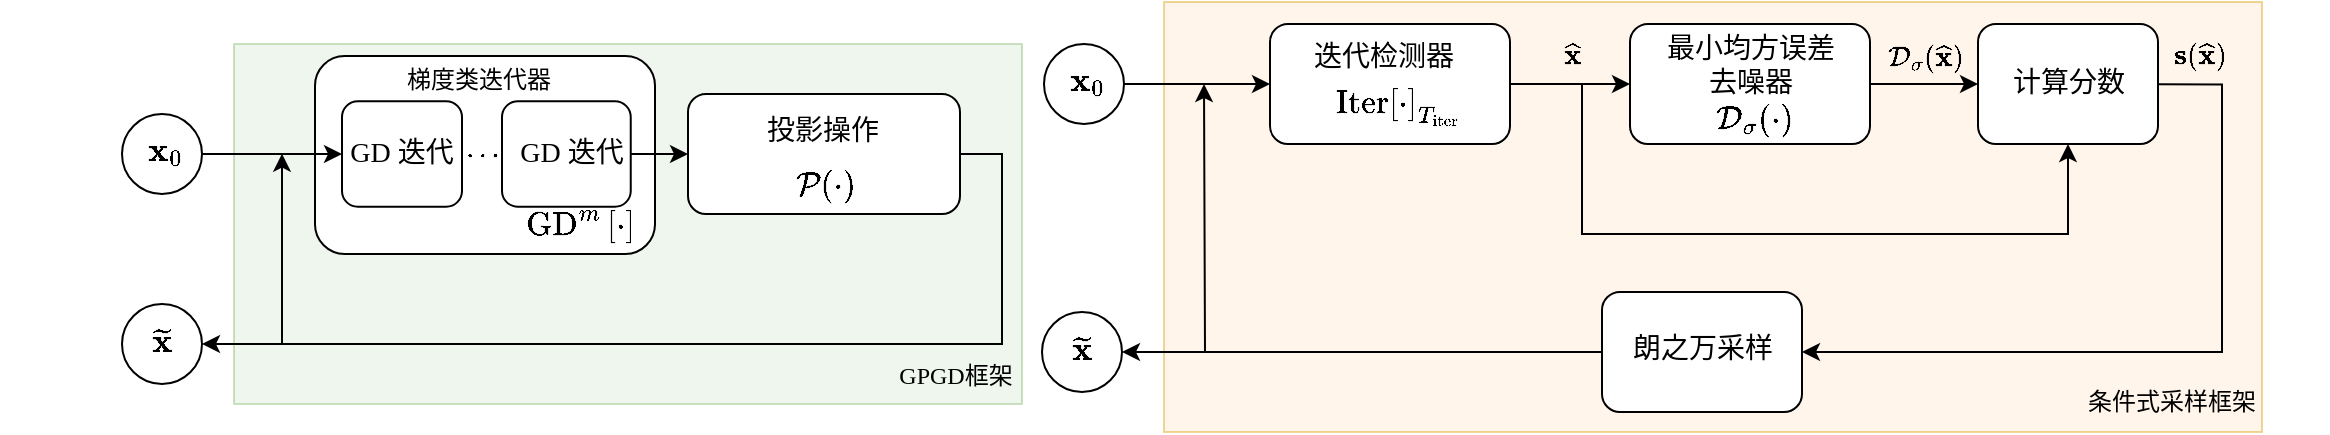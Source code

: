 <mxfile version="23.1.6" type="github">
  <diagram name="Page-1" id="dU-dnFTunSyXHDUeYEFi">
    <mxGraphModel dx="820" dy="556" grid="1" gridSize="10" guides="1" tooltips="1" connect="1" arrows="1" fold="1" page="1" pageScale="1" pageWidth="850" pageHeight="1100" math="1" shadow="0">
      <root>
        <mxCell id="0" />
        <mxCell id="1" parent="0" />
        <mxCell id="YuqXfMFWX_keywvnFie5-82" value="" style="verticalLabelPosition=bottom;verticalAlign=top;html=1;shape=mxgraph.basic.rect;fillColor2=none;strokeWidth=1;size=0;indent=5;fillColor=#ffe6cc;strokeColor=#d79b00;shadow=0;movable=1;resizable=1;rotatable=1;deletable=1;editable=1;locked=0;connectable=1;opacity=40;" parent="1" vertex="1">
          <mxGeometry x="591" y="115" width="549" height="215" as="geometry" />
        </mxCell>
        <mxCell id="YuqXfMFWX_keywvnFie5-27" value="" style="group" parent="1" vertex="1" connectable="0">
          <mxGeometry x="824" y="121" width="120" height="65" as="geometry" />
        </mxCell>
        <mxCell id="YuqXfMFWX_keywvnFie5-29" value="" style="rounded=1;whiteSpace=wrap;html=1;" parent="YuqXfMFWX_keywvnFie5-27" vertex="1">
          <mxGeometry y="5" width="120" height="60" as="geometry" />
        </mxCell>
        <mxCell id="YuqXfMFWX_keywvnFie5-30" value="&lt;font face=&quot;Times New Roman&quot;&gt;&lt;span style=&quot;font-size: 14px;&quot;&gt;最小均方误差去噪器&lt;/span&gt;&lt;/font&gt;" style="text;html=1;align=center;verticalAlign=middle;whiteSpace=wrap;rounded=0;" parent="YuqXfMFWX_keywvnFie5-27" vertex="1">
          <mxGeometry x="13.5" y="1" width="92.5" height="50" as="geometry" />
        </mxCell>
        <mxCell id="YuqXfMFWX_keywvnFie5-31" value="&lt;font style=&quot;font-size: 14px;&quot;&gt;$$\mathcal{D}_{\sigma}(\cdot)$$&lt;/font&gt;" style="text;html=1;align=center;verticalAlign=middle;whiteSpace=wrap;rounded=0;" parent="YuqXfMFWX_keywvnFie5-27" vertex="1">
          <mxGeometry x="32" y="38" width="60" height="30" as="geometry" />
        </mxCell>
        <mxCell id="YuqXfMFWX_keywvnFie5-32" value="" style="group" parent="1" vertex="1" connectable="0">
          <mxGeometry x="644" y="123" width="130" height="66" as="geometry" />
        </mxCell>
        <mxCell id="YuqXfMFWX_keywvnFie5-33" value="" style="rounded=1;whiteSpace=wrap;html=1;" parent="YuqXfMFWX_keywvnFie5-32" vertex="1">
          <mxGeometry y="3" width="120" height="60" as="geometry" />
        </mxCell>
        <mxCell id="YuqXfMFWX_keywvnFie5-34" value="&lt;font face=&quot;Times New Roman&quot;&gt;&lt;span style=&quot;font-size: 14px;&quot;&gt;迭代检测器&lt;/span&gt;&lt;/font&gt;" style="text;html=1;align=center;verticalAlign=middle;whiteSpace=wrap;rounded=0;" parent="YuqXfMFWX_keywvnFie5-32" vertex="1">
          <mxGeometry y="-5" width="114" height="50" as="geometry" />
        </mxCell>
        <mxCell id="YuqXfMFWX_keywvnFie5-35" value="&lt;font style=&quot;font-size: 14px;&quot;&gt;$$\mathrm{Iter}\left[ \cdot \right]_{T_\mathrm{iter}}$$&lt;/font&gt;" style="text;html=1;align=center;verticalAlign=middle;whiteSpace=wrap;rounded=0;" parent="YuqXfMFWX_keywvnFie5-32" vertex="1">
          <mxGeometry x="34" y="29" width="60" height="30" as="geometry" />
        </mxCell>
        <mxCell id="YuqXfMFWX_keywvnFie5-36" style="edgeStyle=orthogonalEdgeStyle;rounded=0;orthogonalLoop=1;jettySize=auto;html=1;exitX=1;exitY=0.5;exitDx=0;exitDy=0;entryX=0;entryY=0.5;entryDx=0;entryDy=0;" parent="1" source="YuqXfMFWX_keywvnFie5-33" target="YuqXfMFWX_keywvnFie5-29" edge="1">
          <mxGeometry relative="1" as="geometry" />
        </mxCell>
        <mxCell id="YuqXfMFWX_keywvnFie5-37" value="" style="group" parent="1" vertex="1" connectable="0">
          <mxGeometry x="521" y="136" width="60" height="40" as="geometry" />
        </mxCell>
        <mxCell id="YuqXfMFWX_keywvnFie5-38" value="" style="ellipse;whiteSpace=wrap;html=1;aspect=fixed;" parent="YuqXfMFWX_keywvnFie5-37" vertex="1">
          <mxGeometry x="10" width="40" height="40" as="geometry" />
        </mxCell>
        <mxCell id="YuqXfMFWX_keywvnFie5-39" value="&lt;font style=&quot;font-size: 14px;&quot;&gt;$$\mathbf{x}_0$$&lt;/font&gt;" style="text;html=1;align=center;verticalAlign=middle;whiteSpace=wrap;rounded=0;" parent="YuqXfMFWX_keywvnFie5-37" vertex="1">
          <mxGeometry x="2" y="3" width="60" height="30" as="geometry" />
        </mxCell>
        <mxCell id="YuqXfMFWX_keywvnFie5-40" style="edgeStyle=orthogonalEdgeStyle;rounded=0;orthogonalLoop=1;jettySize=auto;html=1;exitX=1;exitY=0.5;exitDx=0;exitDy=0;entryX=0;entryY=0.5;entryDx=0;entryDy=0;" parent="1" source="YuqXfMFWX_keywvnFie5-38" target="YuqXfMFWX_keywvnFie5-33" edge="1">
          <mxGeometry relative="1" as="geometry" />
        </mxCell>
        <mxCell id="YuqXfMFWX_keywvnFie5-41" value="" style="group" parent="1" vertex="1" connectable="0">
          <mxGeometry x="520" y="269" width="60" height="40" as="geometry" />
        </mxCell>
        <mxCell id="YuqXfMFWX_keywvnFie5-42" style="edgeStyle=orthogonalEdgeStyle;rounded=0;orthogonalLoop=1;jettySize=auto;html=1;exitX=1;exitY=0.5;exitDx=0;exitDy=0;endArrow=none;endFill=0;startArrow=classic;startFill=1;" parent="YuqXfMFWX_keywvnFie5-41" source="YuqXfMFWX_keywvnFie5-43" edge="1">
          <mxGeometry relative="1" as="geometry">
            <mxPoint x="110" y="21" as="targetPoint" />
          </mxGeometry>
        </mxCell>
        <mxCell id="YuqXfMFWX_keywvnFie5-43" value="" style="ellipse;whiteSpace=wrap;html=1;aspect=fixed;" parent="YuqXfMFWX_keywvnFie5-41" vertex="1">
          <mxGeometry x="10" y="1" width="40" height="40" as="geometry" />
        </mxCell>
        <mxCell id="YuqXfMFWX_keywvnFie5-44" value="&lt;font style=&quot;font-size: 14px;&quot;&gt;$$\widetilde{\mathbf{x}}$$&lt;/font&gt;" style="text;html=1;align=center;verticalAlign=middle;whiteSpace=wrap;rounded=0;" parent="YuqXfMFWX_keywvnFie5-41" vertex="1">
          <mxGeometry y="5" width="60" height="30" as="geometry" />
        </mxCell>
        <mxCell id="YuqXfMFWX_keywvnFie5-45" value="" style="group" parent="1" vertex="1" connectable="0">
          <mxGeometry x="998" y="121" width="150" height="65" as="geometry" />
        </mxCell>
        <mxCell id="YuqXfMFWX_keywvnFie5-47" value="" style="rounded=1;whiteSpace=wrap;html=1;" parent="YuqXfMFWX_keywvnFie5-45" vertex="1">
          <mxGeometry y="5" width="90" height="60" as="geometry" />
        </mxCell>
        <mxCell id="YuqXfMFWX_keywvnFie5-54" style="edgeStyle=orthogonalEdgeStyle;rounded=0;orthogonalLoop=1;jettySize=auto;html=1;exitX=0.5;exitY=1;exitDx=0;exitDy=0;startArrow=classic;startFill=1;endArrow=none;endFill=0;" parent="YuqXfMFWX_keywvnFie5-45" source="YuqXfMFWX_keywvnFie5-47" edge="1">
          <mxGeometry relative="1" as="geometry">
            <mxPoint x="-198" y="39" as="targetPoint" />
            <mxPoint x="50" y="90" as="sourcePoint" />
            <Array as="points">
              <mxPoint x="45" y="110" />
              <mxPoint x="-198" y="110" />
              <mxPoint x="-198" y="35" />
            </Array>
          </mxGeometry>
        </mxCell>
        <mxCell id="YuqXfMFWX_keywvnFie5-48" value="&lt;font face=&quot;Times New Roman&quot;&gt;&lt;span style=&quot;font-size: 14px;&quot;&gt;计算分数&lt;/span&gt;&lt;/font&gt;" style="text;html=1;align=center;verticalAlign=middle;whiteSpace=wrap;rounded=0;" parent="YuqXfMFWX_keywvnFie5-45" vertex="1">
          <mxGeometry x="8.75" y="10" width="72.5" height="50" as="geometry" />
        </mxCell>
        <mxCell id="YuqXfMFWX_keywvnFie5-51" style="edgeStyle=orthogonalEdgeStyle;rounded=0;orthogonalLoop=1;jettySize=auto;html=1;exitX=1;exitY=0.5;exitDx=0;exitDy=0;entryX=0;entryY=0.5;entryDx=0;entryDy=0;" parent="1" source="YuqXfMFWX_keywvnFie5-29" target="YuqXfMFWX_keywvnFie5-47" edge="1">
          <mxGeometry relative="1" as="geometry" />
        </mxCell>
        <mxCell id="YuqXfMFWX_keywvnFie5-56" value="$$\widehat{\mathbf{x}}$$" style="text;html=1;align=center;verticalAlign=middle;whiteSpace=wrap;rounded=0;" parent="1" vertex="1">
          <mxGeometry x="765" y="126" width="60" height="30" as="geometry" />
        </mxCell>
        <mxCell id="YuqXfMFWX_keywvnFie5-57" value="$$\mathcal{D}_{\sigma}(\widehat{\mathbf{x}})$$" style="text;html=1;align=center;verticalAlign=middle;whiteSpace=wrap;rounded=0;" parent="1" vertex="1">
          <mxGeometry x="942" y="127" width="60" height="30" as="geometry" />
        </mxCell>
        <mxCell id="YuqXfMFWX_keywvnFie5-62" style="edgeStyle=orthogonalEdgeStyle;rounded=0;orthogonalLoop=1;jettySize=auto;html=1;exitX=0;exitY=0.5;exitDx=0;exitDy=0;" parent="1" source="YuqXfMFWX_keywvnFie5-59" edge="1">
          <mxGeometry relative="1" as="geometry">
            <mxPoint x="611" y="156" as="targetPoint" />
            <mxPoint x="810" y="295" as="sourcePoint" />
          </mxGeometry>
        </mxCell>
        <mxCell id="YuqXfMFWX_keywvnFie5-59" value="" style="rounded=1;whiteSpace=wrap;html=1;" parent="1" vertex="1">
          <mxGeometry x="810" y="260" width="100" height="60" as="geometry" />
        </mxCell>
        <mxCell id="YuqXfMFWX_keywvnFie5-61" value="&lt;font face=&quot;Times New Roman&quot;&gt;&lt;span style=&quot;font-size: 14px;&quot;&gt;朗之万采样&lt;/span&gt;&lt;/font&gt;" style="text;html=1;align=center;verticalAlign=middle;whiteSpace=wrap;rounded=0;" parent="1" vertex="1">
          <mxGeometry x="823.75" y="264" width="72.5" height="50" as="geometry" />
        </mxCell>
        <mxCell id="YuqXfMFWX_keywvnFie5-55" style="edgeStyle=orthogonalEdgeStyle;rounded=0;orthogonalLoop=1;jettySize=auto;html=1;exitX=0.152;exitY=1.006;exitDx=0;exitDy=0;entryX=1;entryY=0.5;entryDx=0;entryDy=0;exitPerimeter=0;" parent="1" source="YuqXfMFWX_keywvnFie5-58" target="YuqXfMFWX_keywvnFie5-59" edge="1">
          <mxGeometry relative="1" as="geometry">
            <mxPoint x="911" y="287" as="targetPoint" />
            <mxPoint x="1150" y="153" as="sourcePoint" />
            <Array as="points">
              <mxPoint x="1120" y="156" />
              <mxPoint x="1120" y="290" />
            </Array>
          </mxGeometry>
        </mxCell>
        <mxCell id="YuqXfMFWX_keywvnFie5-64" value="条件式采样框架" style="text;html=1;align=center;verticalAlign=middle;whiteSpace=wrap;rounded=0;fontFamily=Times New Roman;" parent="1" vertex="1">
          <mxGeometry x="1050" y="300" width="90" height="30" as="geometry" />
        </mxCell>
        <mxCell id="YuqXfMFWX_keywvnFie5-68" value="" style="verticalLabelPosition=bottom;verticalAlign=top;html=1;shape=mxgraph.basic.rect;fillColor2=none;strokeWidth=1;size=0;indent=5;fillColor=#d5e8d4;strokeColor=#82b366;shadow=0;movable=1;resizable=1;rotatable=1;deletable=1;editable=1;locked=0;connectable=1;opacity=40;" parent="1" vertex="1">
          <mxGeometry x="126" y="136" width="394" height="180" as="geometry" />
        </mxCell>
        <mxCell id="YuqXfMFWX_keywvnFie5-22" style="edgeStyle=orthogonalEdgeStyle;rounded=0;orthogonalLoop=1;jettySize=auto;html=1;exitX=1;exitY=0.5;exitDx=0;exitDy=0;" parent="1" source="YuqXfMFWX_keywvnFie5-11" edge="1">
          <mxGeometry relative="1" as="geometry">
            <mxPoint x="150" y="190.857" as="targetPoint" />
            <Array as="points">
              <mxPoint x="510" y="191" />
              <mxPoint x="510" y="286" />
              <mxPoint x="150" y="286" />
            </Array>
          </mxGeometry>
        </mxCell>
        <mxCell id="YuqXfMFWX_keywvnFie5-11" value="" style="rounded=1;whiteSpace=wrap;html=1;" parent="1" vertex="1">
          <mxGeometry x="353" y="161" width="136" height="60" as="geometry" />
        </mxCell>
        <mxCell id="YuqXfMFWX_keywvnFie5-12" value="&lt;font face=&quot;Times New Roman&quot;&gt;&lt;span style=&quot;font-size: 14px;&quot;&gt;投影操作&lt;/span&gt;&lt;/font&gt;" style="text;html=1;align=center;verticalAlign=middle;whiteSpace=wrap;rounded=0;" parent="1" vertex="1">
          <mxGeometry x="355.5" y="155" width="128.5" height="50" as="geometry" />
        </mxCell>
        <mxCell id="YuqXfMFWX_keywvnFie5-13" value="&lt;font style=&quot;font-size: 14px;&quot;&gt;$$\mathcal{P}(\cdot)$$&lt;/font&gt;" style="text;html=1;align=center;verticalAlign=middle;whiteSpace=wrap;rounded=0;" parent="1" vertex="1">
          <mxGeometry x="392" y="192" width="60" height="30" as="geometry" />
        </mxCell>
        <mxCell id="YuqXfMFWX_keywvnFie5-63" value="GPGD框架" style="text;html=1;align=center;verticalAlign=middle;whiteSpace=wrap;rounded=0;fontFamily=Times New Roman;" parent="1" vertex="1">
          <mxGeometry x="457" y="287" width="60" height="30" as="geometry" />
        </mxCell>
        <mxCell id="YuqXfMFWX_keywvnFie5-15" value="" style="group" parent="1" vertex="1" connectable="0">
          <mxGeometry x="180" y="162" width="170" height="79.002" as="geometry" />
        </mxCell>
        <mxCell id="6JbTAT6tYhopITQtJNcX-4" value="" style="group" parent="YuqXfMFWX_keywvnFie5-15" vertex="1" connectable="0">
          <mxGeometry x="-13.5" y="-20" width="183.5" height="99" as="geometry" />
        </mxCell>
        <mxCell id="6JbTAT6tYhopITQtJNcX-5" value="" style="rounded=1;whiteSpace=wrap;html=1;" parent="6JbTAT6tYhopITQtJNcX-4" vertex="1">
          <mxGeometry width="170" height="98.997" as="geometry" />
        </mxCell>
        <mxCell id="YuqXfMFWX_keywvnFie5-10" value="&lt;font style=&quot;font-size: 14px;&quot;&gt;$$\mathrm{GD}^m\left[ \cdot \right]$$&lt;/font&gt;" style="text;html=1;align=center;verticalAlign=middle;whiteSpace=wrap;rounded=0;" parent="6JbTAT6tYhopITQtJNcX-4" vertex="1">
          <mxGeometry x="117.5" y="70.001" width="30" height="28.999" as="geometry" />
        </mxCell>
        <mxCell id="YuqXfMFWX_keywvnFie5-1" value="" style="rounded=1;whiteSpace=wrap;html=1;" parent="YuqXfMFWX_keywvnFie5-15" vertex="1">
          <mxGeometry y="2.636" width="60" height="52.727" as="geometry" />
        </mxCell>
        <mxCell id="6JbTAT6tYhopITQtJNcX-10" value="&lt;font face=&quot;Times New Roman&quot;&gt;&lt;span style=&quot;font-size: 14px;&quot;&gt;GD 迭代&lt;/span&gt;&lt;/font&gt;" style="text;html=1;align=center;verticalAlign=middle;whiteSpace=wrap;rounded=0;" parent="YuqXfMFWX_keywvnFie5-15" vertex="1">
          <mxGeometry x="-15.996" y="8.03" width="92.046" height="40.97" as="geometry" />
        </mxCell>
        <mxCell id="YuqXfMFWX_keywvnFie5-20" value="" style="group" parent="1" vertex="1" connectable="0">
          <mxGeometry x="60" y="171" width="60" height="40" as="geometry" />
        </mxCell>
        <mxCell id="YuqXfMFWX_keywvnFie5-18" value="" style="ellipse;whiteSpace=wrap;html=1;aspect=fixed;" parent="YuqXfMFWX_keywvnFie5-20" vertex="1">
          <mxGeometry x="10" width="40" height="40" as="geometry" />
        </mxCell>
        <mxCell id="YuqXfMFWX_keywvnFie5-19" value="&lt;font style=&quot;font-size: 14px;&quot;&gt;$$\mathbf{x}_0$$&lt;/font&gt;" style="text;html=1;align=center;verticalAlign=middle;whiteSpace=wrap;rounded=0;" parent="YuqXfMFWX_keywvnFie5-20" vertex="1">
          <mxGeometry x="2" y="3" width="60" height="30" as="geometry" />
        </mxCell>
        <mxCell id="YuqXfMFWX_keywvnFie5-21" style="edgeStyle=orthogonalEdgeStyle;rounded=0;orthogonalLoop=1;jettySize=auto;html=1;exitX=1;exitY=0.5;exitDx=0;exitDy=0;entryX=0;entryY=0.5;entryDx=0;entryDy=0;" parent="1" source="YuqXfMFWX_keywvnFie5-18" target="YuqXfMFWX_keywvnFie5-1" edge="1">
          <mxGeometry relative="1" as="geometry" />
        </mxCell>
        <mxCell id="YuqXfMFWX_keywvnFie5-23" value="" style="group" parent="1" vertex="1" connectable="0">
          <mxGeometry x="60" y="265" width="60" height="40" as="geometry" />
        </mxCell>
        <mxCell id="YuqXfMFWX_keywvnFie5-26" style="edgeStyle=orthogonalEdgeStyle;rounded=0;orthogonalLoop=1;jettySize=auto;html=1;exitX=1;exitY=0.5;exitDx=0;exitDy=0;endArrow=none;endFill=0;startArrow=classic;startFill=1;" parent="YuqXfMFWX_keywvnFie5-23" source="YuqXfMFWX_keywvnFie5-24" edge="1">
          <mxGeometry relative="1" as="geometry">
            <mxPoint x="110" y="21" as="targetPoint" />
          </mxGeometry>
        </mxCell>
        <mxCell id="YuqXfMFWX_keywvnFie5-24" value="" style="ellipse;whiteSpace=wrap;html=1;aspect=fixed;" parent="YuqXfMFWX_keywvnFie5-23" vertex="1">
          <mxGeometry x="10" y="1" width="40" height="40" as="geometry" />
        </mxCell>
        <mxCell id="YuqXfMFWX_keywvnFie5-25" value="&lt;font style=&quot;font-size: 14px;&quot;&gt;$$\widetilde{\mathbf{x}}$$&lt;/font&gt;" style="text;html=1;align=center;verticalAlign=middle;whiteSpace=wrap;rounded=0;" parent="YuqXfMFWX_keywvnFie5-23" vertex="1">
          <mxGeometry y="5" width="60" height="30" as="geometry" />
        </mxCell>
        <mxCell id="YuqXfMFWX_keywvnFie5-58" value="$$\mathbf{s}(\widehat{\mathbf{x}})$$" style="text;html=1;align=center;verticalAlign=middle;whiteSpace=wrap;rounded=0;" parent="1" vertex="1">
          <mxGeometry x="1079" y="126" width="60" height="30" as="geometry" />
        </mxCell>
        <mxCell id="6JbTAT6tYhopITQtJNcX-1" value="" style="group" parent="1" vertex="1" connectable="0">
          <mxGeometry x="260" y="162" width="80" height="58" as="geometry" />
        </mxCell>
        <mxCell id="6JbTAT6tYhopITQtJNcX-2" value="" style="rounded=1;whiteSpace=wrap;html=1;" parent="6JbTAT6tYhopITQtJNcX-1" vertex="1">
          <mxGeometry y="2.636" width="64.368" height="52.727" as="geometry" />
        </mxCell>
        <mxCell id="YuqXfMFWX_keywvnFie5-7" value="&lt;font face=&quot;Times New Roman&quot;&gt;&lt;span style=&quot;font-size: 14px;&quot;&gt;GD 迭代&lt;/span&gt;&lt;/font&gt;" style="text;html=1;align=center;verticalAlign=middle;whiteSpace=wrap;rounded=0;" parent="6JbTAT6tYhopITQtJNcX-1" vertex="1">
          <mxGeometry x="-10" y="8.51" width="90" height="40.97" as="geometry" />
        </mxCell>
        <mxCell id="6JbTAT6tYhopITQtJNcX-13" value="$$\cdots$$" style="text;html=1;align=center;verticalAlign=middle;resizable=0;points=[];autosize=1;strokeColor=none;fillColor=none;" parent="6JbTAT6tYhopITQtJNcX-1" vertex="1">
          <mxGeometry x="-50" y="14" width="80" height="30" as="geometry" />
        </mxCell>
        <mxCell id="6JbTAT6tYhopITQtJNcX-12" style="edgeStyle=orthogonalEdgeStyle;rounded=0;orthogonalLoop=1;jettySize=auto;html=1;exitX=1;exitY=0.5;exitDx=0;exitDy=0;entryX=0;entryY=0.5;entryDx=0;entryDy=0;" parent="1" source="6JbTAT6tYhopITQtJNcX-2" target="YuqXfMFWX_keywvnFie5-11" edge="1">
          <mxGeometry relative="1" as="geometry" />
        </mxCell>
        <mxCell id="6JbTAT6tYhopITQtJNcX-15" value="梯度类迭代器" style="text;html=1;align=center;verticalAlign=middle;whiteSpace=wrap;rounded=0;" parent="1" vertex="1">
          <mxGeometry x="198" y="133.03" width="101.03" height="40.97" as="geometry" />
        </mxCell>
      </root>
    </mxGraphModel>
  </diagram>
</mxfile>
